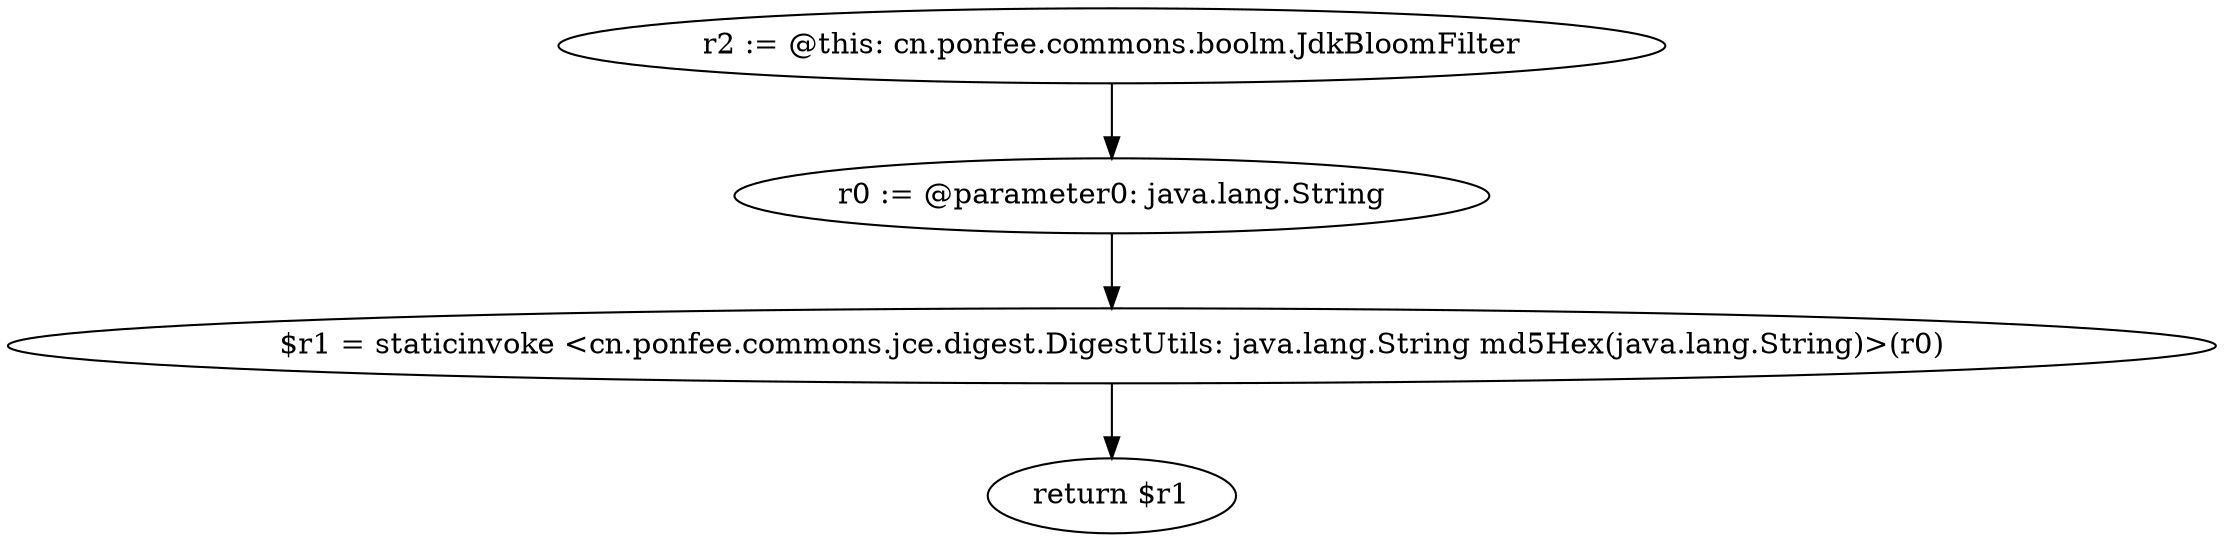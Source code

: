 digraph "unitGraph" {
    "r2 := @this: cn.ponfee.commons.boolm.JdkBloomFilter"
    "r0 := @parameter0: java.lang.String"
    "$r1 = staticinvoke <cn.ponfee.commons.jce.digest.DigestUtils: java.lang.String md5Hex(java.lang.String)>(r0)"
    "return $r1"
    "r2 := @this: cn.ponfee.commons.boolm.JdkBloomFilter"->"r0 := @parameter0: java.lang.String";
    "r0 := @parameter0: java.lang.String"->"$r1 = staticinvoke <cn.ponfee.commons.jce.digest.DigestUtils: java.lang.String md5Hex(java.lang.String)>(r0)";
    "$r1 = staticinvoke <cn.ponfee.commons.jce.digest.DigestUtils: java.lang.String md5Hex(java.lang.String)>(r0)"->"return $r1";
}
